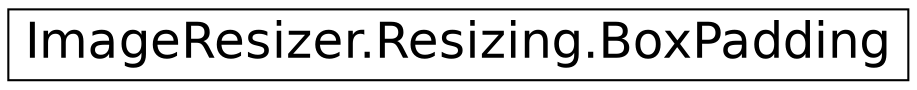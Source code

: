 digraph G
{
  edge [fontname="Helvetica",fontsize="24",labelfontname="Helvetica",labelfontsize="24"];
  node [fontname="Helvetica",fontsize="24",shape=record];
  rankdir="LR";
  Node1 [label="ImageResizer.Resizing.BoxPadding",height=0.2,width=0.4,color="black", fillcolor="white", style="filled",URL="$class_image_resizer_1_1_resizing_1_1_box_padding.html",tooltip="Represents the widths of edges of a box."];
}
